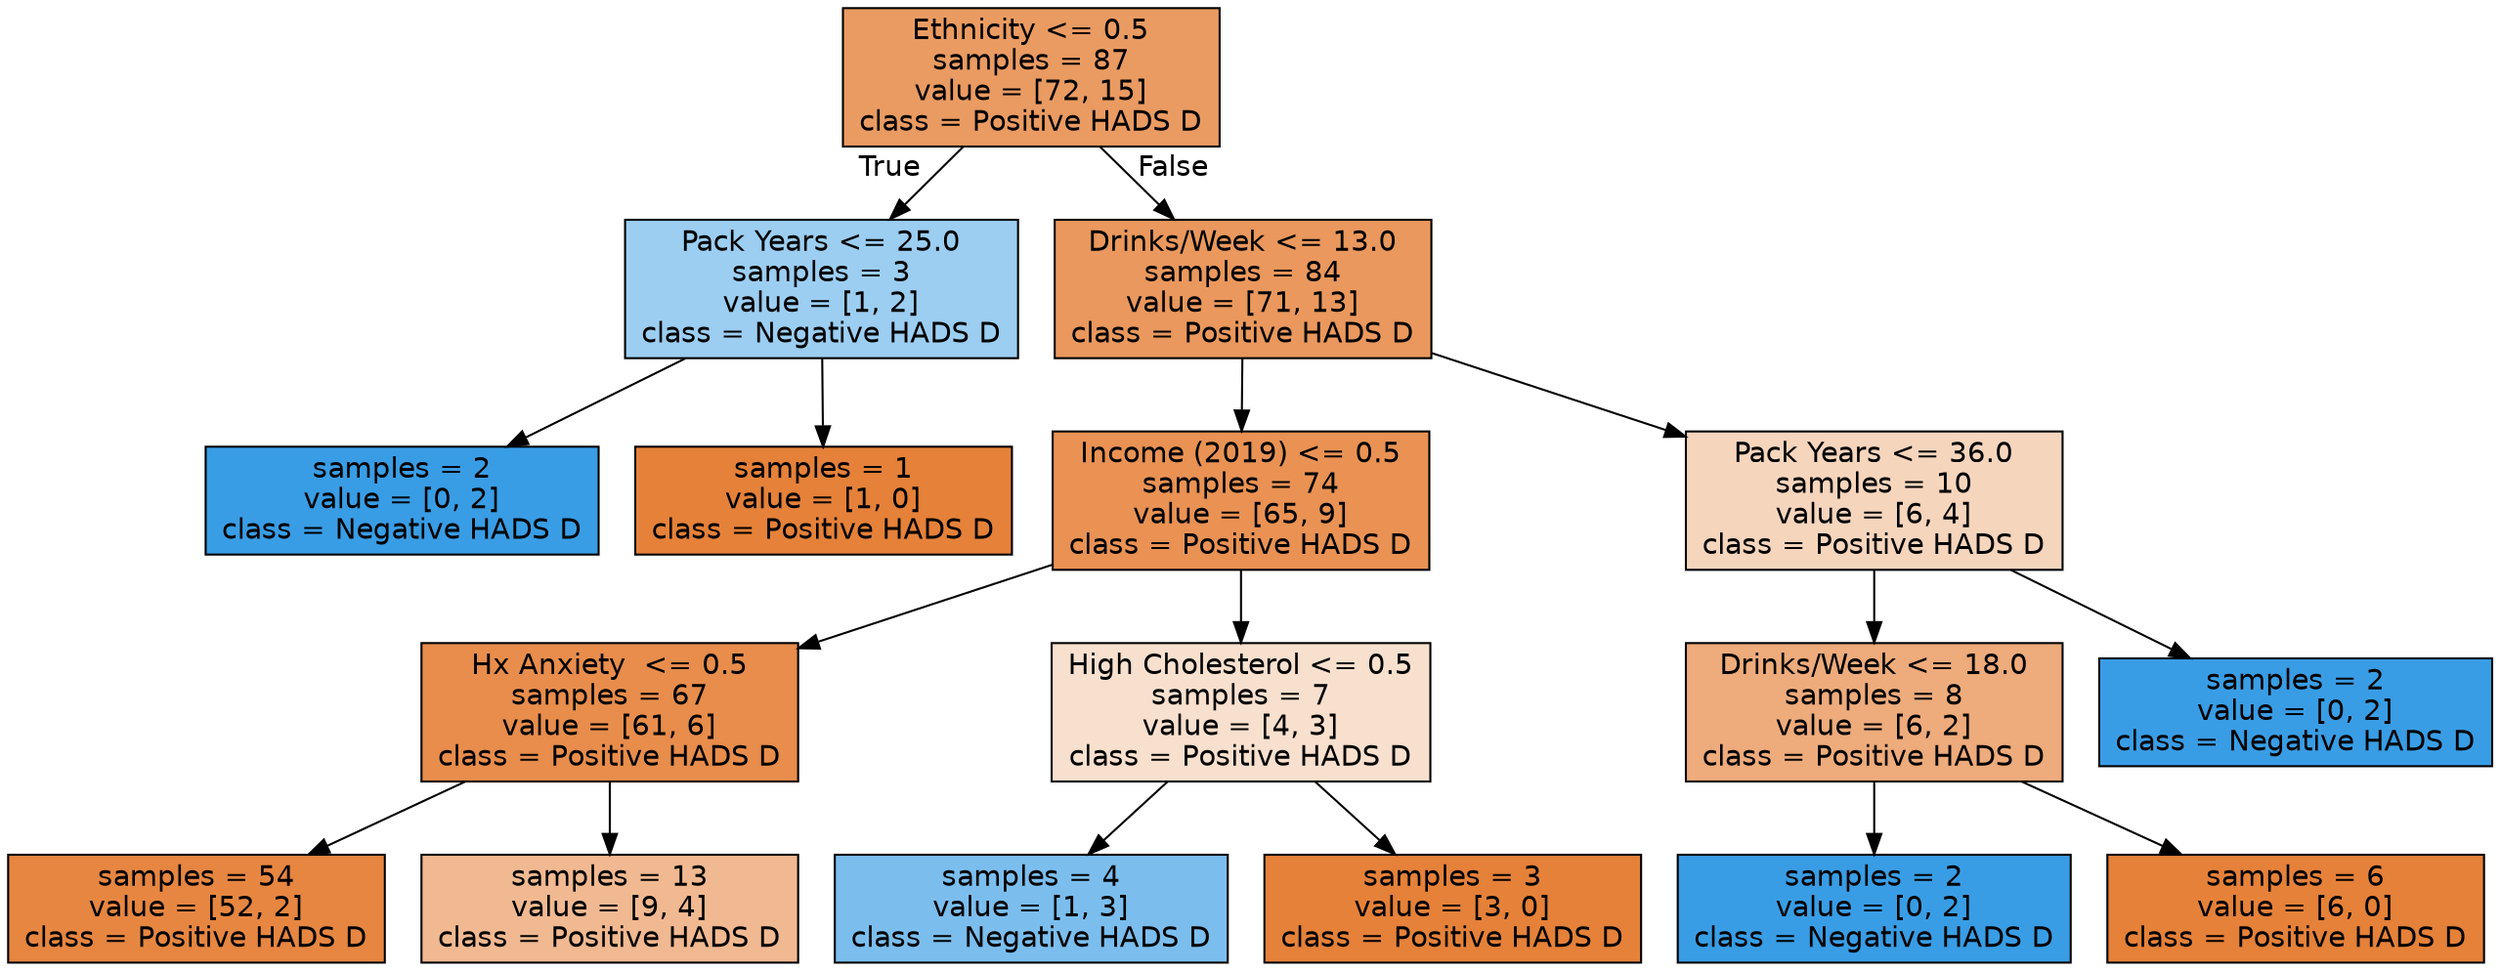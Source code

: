 digraph Tree {
node [shape=box, style="filled", color="black", fontname="helvetica"] ;
edge [fontname="helvetica"] ;
0 [label="Ethnicity <= 0.5\nsamples = 87\nvalue = [72, 15]\nclass = Positive HADS D", fillcolor="#ea9b62"] ;
1 [label="Pack Years <= 25.0\nsamples = 3\nvalue = [1, 2]\nclass = Negative HADS D", fillcolor="#9ccef2"] ;
0 -> 1 [labeldistance=2.5, labelangle=45, headlabel="True"] ;
2 [label="samples = 2\nvalue = [0, 2]\nclass = Negative HADS D", fillcolor="#399de5"] ;
1 -> 2 ;
3 [label="samples = 1\nvalue = [1, 0]\nclass = Positive HADS D", fillcolor="#e58139"] ;
1 -> 3 ;
4 [label="Drinks/Week <= 13.0\nsamples = 84\nvalue = [71, 13]\nclass = Positive HADS D", fillcolor="#ea985d"] ;
0 -> 4 [labeldistance=2.5, labelangle=-45, headlabel="False"] ;
5 [label="Income (2019) <= 0.5\nsamples = 74\nvalue = [65, 9]\nclass = Positive HADS D", fillcolor="#e99254"] ;
4 -> 5 ;
6 [label="Hx Anxiety  <= 0.5\nsamples = 67\nvalue = [61, 6]\nclass = Positive HADS D", fillcolor="#e88d4c"] ;
5 -> 6 ;
7 [label="samples = 54\nvalue = [52, 2]\nclass = Positive HADS D", fillcolor="#e68641"] ;
6 -> 7 ;
8 [label="samples = 13\nvalue = [9, 4]\nclass = Positive HADS D", fillcolor="#f1b991"] ;
6 -> 8 ;
9 [label="High Cholesterol <= 0.5\nsamples = 7\nvalue = [4, 3]\nclass = Positive HADS D", fillcolor="#f8e0ce"] ;
5 -> 9 ;
10 [label="samples = 4\nvalue = [1, 3]\nclass = Negative HADS D", fillcolor="#7bbeee"] ;
9 -> 10 ;
11 [label="samples = 3\nvalue = [3, 0]\nclass = Positive HADS D", fillcolor="#e58139"] ;
9 -> 11 ;
12 [label="Pack Years <= 36.0\nsamples = 10\nvalue = [6, 4]\nclass = Positive HADS D", fillcolor="#f6d5bd"] ;
4 -> 12 ;
13 [label="Drinks/Week <= 18.0\nsamples = 8\nvalue = [6, 2]\nclass = Positive HADS D", fillcolor="#eeab7b"] ;
12 -> 13 ;
14 [label="samples = 2\nvalue = [0, 2]\nclass = Negative HADS D", fillcolor="#399de5"] ;
13 -> 14 ;
15 [label="samples = 6\nvalue = [6, 0]\nclass = Positive HADS D", fillcolor="#e58139"] ;
13 -> 15 ;
16 [label="samples = 2\nvalue = [0, 2]\nclass = Negative HADS D", fillcolor="#399de5"] ;
12 -> 16 ;
}
